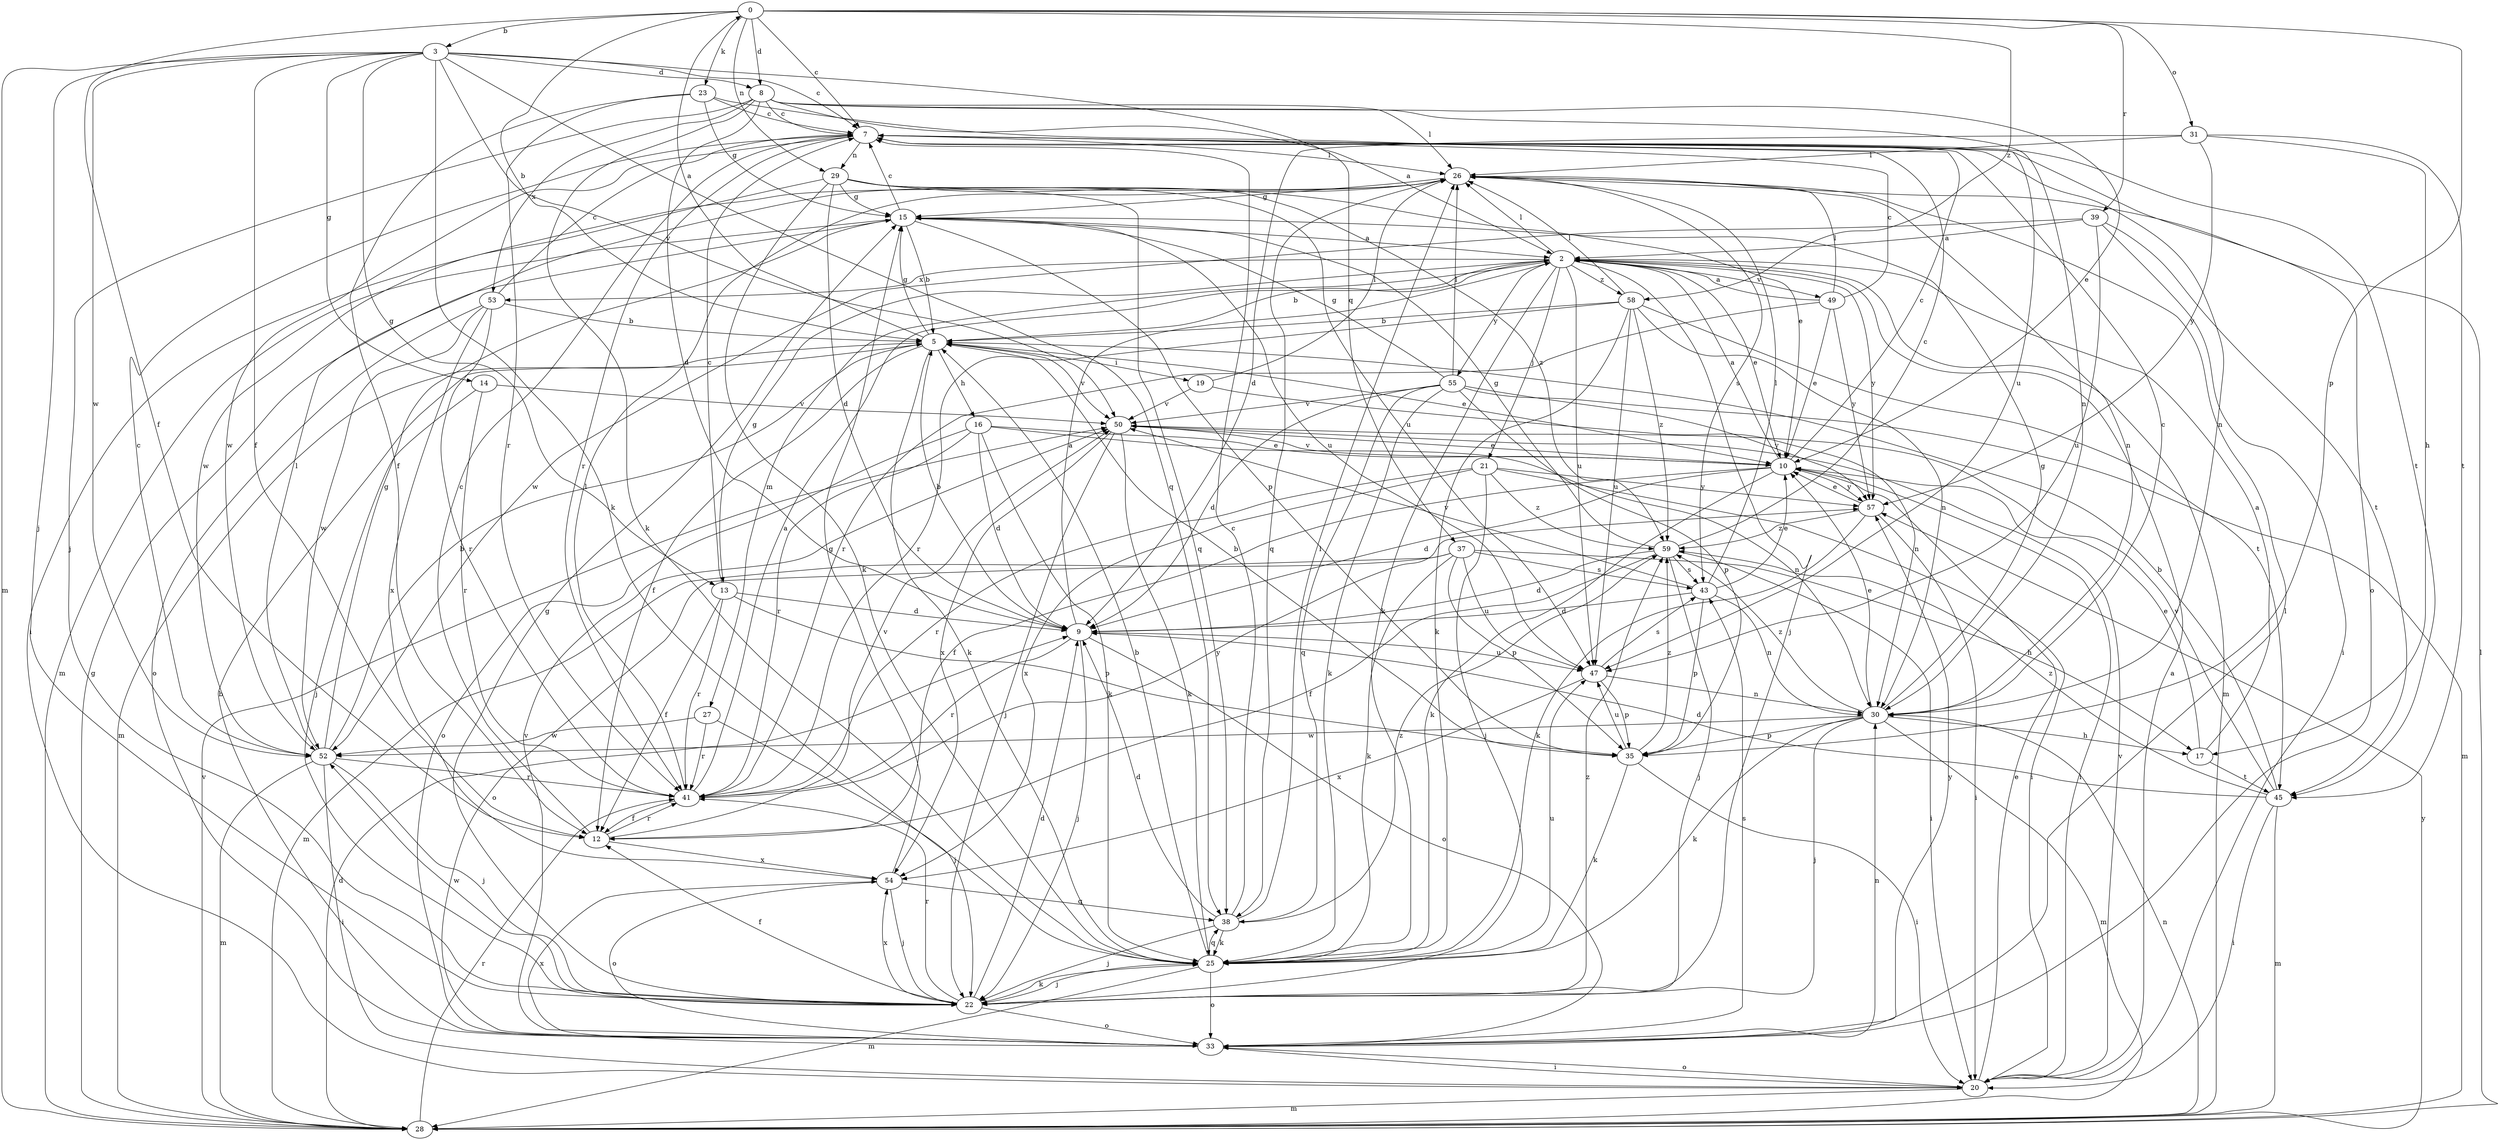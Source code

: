 strict digraph  {
0;
2;
3;
5;
7;
8;
9;
10;
12;
13;
14;
15;
16;
17;
19;
20;
21;
22;
23;
25;
26;
27;
28;
29;
30;
31;
33;
35;
37;
38;
39;
41;
43;
45;
47;
49;
50;
52;
53;
54;
55;
57;
58;
59;
0 -> 3  [label=b];
0 -> 5  [label=b];
0 -> 7  [label=c];
0 -> 8  [label=d];
0 -> 12  [label=f];
0 -> 23  [label=k];
0 -> 29  [label=n];
0 -> 31  [label=o];
0 -> 35  [label=p];
0 -> 39  [label=r];
0 -> 58  [label=z];
2 -> 5  [label=b];
2 -> 10  [label=e];
2 -> 13  [label=g];
2 -> 21  [label=j];
2 -> 22  [label=j];
2 -> 25  [label=k];
2 -> 26  [label=l];
2 -> 27  [label=m];
2 -> 28  [label=m];
2 -> 47  [label=u];
2 -> 49  [label=v];
2 -> 53  [label=x];
2 -> 55  [label=y];
2 -> 57  [label=y];
2 -> 58  [label=z];
3 -> 7  [label=c];
3 -> 8  [label=d];
3 -> 12  [label=f];
3 -> 13  [label=g];
3 -> 14  [label=g];
3 -> 22  [label=j];
3 -> 25  [label=k];
3 -> 28  [label=m];
3 -> 37  [label=q];
3 -> 38  [label=q];
3 -> 50  [label=v];
3 -> 52  [label=w];
5 -> 0  [label=a];
5 -> 10  [label=e];
5 -> 12  [label=f];
5 -> 15  [label=g];
5 -> 16  [label=h];
5 -> 19  [label=i];
5 -> 25  [label=k];
5 -> 28  [label=m];
5 -> 50  [label=v];
7 -> 26  [label=l];
7 -> 29  [label=n];
7 -> 30  [label=n];
7 -> 33  [label=o];
7 -> 41  [label=r];
7 -> 45  [label=t];
7 -> 52  [label=w];
8 -> 2  [label=a];
8 -> 7  [label=c];
8 -> 9  [label=d];
8 -> 10  [label=e];
8 -> 22  [label=j];
8 -> 25  [label=k];
8 -> 26  [label=l];
8 -> 30  [label=n];
8 -> 53  [label=x];
9 -> 2  [label=a];
9 -> 5  [label=b];
9 -> 22  [label=j];
9 -> 33  [label=o];
9 -> 41  [label=r];
9 -> 47  [label=u];
10 -> 2  [label=a];
10 -> 7  [label=c];
10 -> 9  [label=d];
10 -> 12  [label=f];
10 -> 20  [label=i];
10 -> 25  [label=k];
10 -> 50  [label=v];
10 -> 57  [label=y];
12 -> 7  [label=c];
12 -> 41  [label=r];
12 -> 50  [label=v];
12 -> 54  [label=x];
13 -> 7  [label=c];
13 -> 9  [label=d];
13 -> 12  [label=f];
13 -> 35  [label=p];
13 -> 41  [label=r];
14 -> 22  [label=j];
14 -> 41  [label=r];
14 -> 50  [label=v];
15 -> 2  [label=a];
15 -> 5  [label=b];
15 -> 7  [label=c];
15 -> 28  [label=m];
15 -> 35  [label=p];
15 -> 47  [label=u];
16 -> 9  [label=d];
16 -> 10  [label=e];
16 -> 25  [label=k];
16 -> 30  [label=n];
16 -> 33  [label=o];
16 -> 41  [label=r];
17 -> 2  [label=a];
17 -> 10  [label=e];
17 -> 45  [label=t];
19 -> 26  [label=l];
19 -> 30  [label=n];
19 -> 50  [label=v];
20 -> 2  [label=a];
20 -> 10  [label=e];
20 -> 28  [label=m];
20 -> 33  [label=o];
20 -> 50  [label=v];
21 -> 20  [label=i];
21 -> 22  [label=j];
21 -> 41  [label=r];
21 -> 54  [label=x];
21 -> 57  [label=y];
21 -> 59  [label=z];
22 -> 9  [label=d];
22 -> 12  [label=f];
22 -> 15  [label=g];
22 -> 25  [label=k];
22 -> 33  [label=o];
22 -> 41  [label=r];
22 -> 52  [label=w];
22 -> 54  [label=x];
22 -> 59  [label=z];
23 -> 7  [label=c];
23 -> 12  [label=f];
23 -> 15  [label=g];
23 -> 41  [label=r];
23 -> 47  [label=u];
25 -> 5  [label=b];
25 -> 22  [label=j];
25 -> 28  [label=m];
25 -> 33  [label=o];
25 -> 38  [label=q];
25 -> 47  [label=u];
26 -> 15  [label=g];
26 -> 20  [label=i];
26 -> 30  [label=n];
26 -> 38  [label=q];
26 -> 43  [label=s];
27 -> 22  [label=j];
27 -> 41  [label=r];
27 -> 52  [label=w];
28 -> 9  [label=d];
28 -> 15  [label=g];
28 -> 26  [label=l];
28 -> 30  [label=n];
28 -> 41  [label=r];
28 -> 50  [label=v];
28 -> 57  [label=y];
29 -> 9  [label=d];
29 -> 10  [label=e];
29 -> 15  [label=g];
29 -> 25  [label=k];
29 -> 38  [label=q];
29 -> 47  [label=u];
29 -> 52  [label=w];
29 -> 59  [label=z];
30 -> 7  [label=c];
30 -> 10  [label=e];
30 -> 15  [label=g];
30 -> 17  [label=h];
30 -> 22  [label=j];
30 -> 25  [label=k];
30 -> 28  [label=m];
30 -> 35  [label=p];
30 -> 52  [label=w];
30 -> 59  [label=z];
31 -> 9  [label=d];
31 -> 17  [label=h];
31 -> 26  [label=l];
31 -> 45  [label=t];
31 -> 57  [label=y];
33 -> 5  [label=b];
33 -> 20  [label=i];
33 -> 26  [label=l];
33 -> 30  [label=n];
33 -> 43  [label=s];
33 -> 50  [label=v];
33 -> 54  [label=x];
33 -> 57  [label=y];
35 -> 5  [label=b];
35 -> 20  [label=i];
35 -> 25  [label=k];
35 -> 47  [label=u];
35 -> 59  [label=z];
37 -> 17  [label=h];
37 -> 25  [label=k];
37 -> 28  [label=m];
37 -> 33  [label=o];
37 -> 35  [label=p];
37 -> 43  [label=s];
37 -> 47  [label=u];
38 -> 7  [label=c];
38 -> 9  [label=d];
38 -> 22  [label=j];
38 -> 25  [label=k];
38 -> 26  [label=l];
38 -> 59  [label=z];
39 -> 2  [label=a];
39 -> 20  [label=i];
39 -> 45  [label=t];
39 -> 47  [label=u];
39 -> 52  [label=w];
41 -> 2  [label=a];
41 -> 12  [label=f];
41 -> 26  [label=l];
41 -> 57  [label=y];
43 -> 9  [label=d];
43 -> 10  [label=e];
43 -> 26  [label=l];
43 -> 30  [label=n];
43 -> 35  [label=p];
43 -> 50  [label=v];
45 -> 5  [label=b];
45 -> 9  [label=d];
45 -> 20  [label=i];
45 -> 28  [label=m];
45 -> 50  [label=v];
45 -> 59  [label=z];
47 -> 30  [label=n];
47 -> 35  [label=p];
47 -> 43  [label=s];
47 -> 54  [label=x];
49 -> 2  [label=a];
49 -> 7  [label=c];
49 -> 10  [label=e];
49 -> 26  [label=l];
49 -> 41  [label=r];
49 -> 57  [label=y];
50 -> 10  [label=e];
50 -> 22  [label=j];
50 -> 25  [label=k];
50 -> 54  [label=x];
52 -> 5  [label=b];
52 -> 7  [label=c];
52 -> 15  [label=g];
52 -> 20  [label=i];
52 -> 22  [label=j];
52 -> 26  [label=l];
52 -> 28  [label=m];
52 -> 41  [label=r];
53 -> 5  [label=b];
53 -> 7  [label=c];
53 -> 33  [label=o];
53 -> 41  [label=r];
53 -> 52  [label=w];
53 -> 54  [label=x];
54 -> 15  [label=g];
54 -> 22  [label=j];
54 -> 33  [label=o];
54 -> 38  [label=q];
55 -> 9  [label=d];
55 -> 15  [label=g];
55 -> 25  [label=k];
55 -> 26  [label=l];
55 -> 28  [label=m];
55 -> 35  [label=p];
55 -> 38  [label=q];
55 -> 50  [label=v];
55 -> 57  [label=y];
57 -> 10  [label=e];
57 -> 20  [label=i];
57 -> 25  [label=k];
57 -> 59  [label=z];
58 -> 5  [label=b];
58 -> 25  [label=k];
58 -> 26  [label=l];
58 -> 30  [label=n];
58 -> 41  [label=r];
58 -> 45  [label=t];
58 -> 47  [label=u];
58 -> 59  [label=z];
59 -> 7  [label=c];
59 -> 9  [label=d];
59 -> 12  [label=f];
59 -> 15  [label=g];
59 -> 20  [label=i];
59 -> 22  [label=j];
59 -> 43  [label=s];
}
